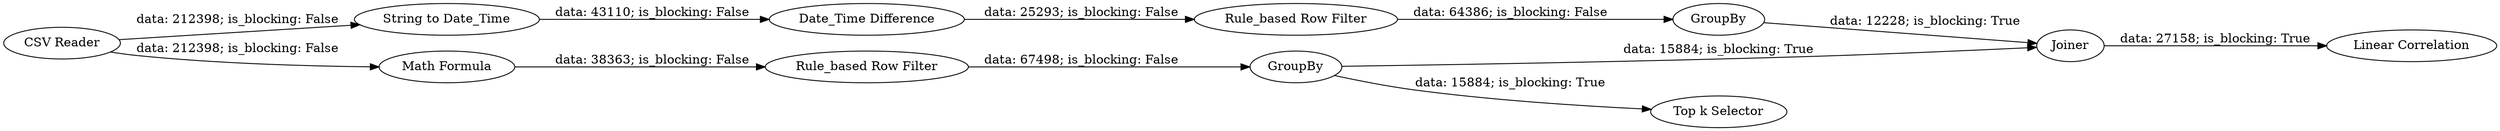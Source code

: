 digraph {
	"-6808562467975858558_3" [label="Rule_based Row Filter"]
	"-6808562467975858558_10" [label=Joiner]
	"-6808562467975858558_6" [label="String to Date_Time"]
	"-6808562467975858558_9" [label=GroupBy]
	"-6808562467975858558_2" [label="Math Formula"]
	"-6808562467975858558_7" [label="Date_Time Difference"]
	"-6808562467975858558_8" [label="Rule_based Row Filter"]
	"-6808562467975858558_5" [label="Top k Selector"]
	"-6808562467975858558_4" [label=GroupBy]
	"-6808562467975858558_11" [label="Linear Correlation"]
	"-6808562467975858558_1" [label="CSV Reader"]
	"-6808562467975858558_6" -> "-6808562467975858558_7" [label="data: 43110; is_blocking: False"]
	"-6808562467975858558_3" -> "-6808562467975858558_4" [label="data: 67498; is_blocking: False"]
	"-6808562467975858558_9" -> "-6808562467975858558_10" [label="data: 12228; is_blocking: True"]
	"-6808562467975858558_1" -> "-6808562467975858558_2" [label="data: 212398; is_blocking: False"]
	"-6808562467975858558_4" -> "-6808562467975858558_5" [label="data: 15884; is_blocking: True"]
	"-6808562467975858558_1" -> "-6808562467975858558_6" [label="data: 212398; is_blocking: False"]
	"-6808562467975858558_2" -> "-6808562467975858558_3" [label="data: 38363; is_blocking: False"]
	"-6808562467975858558_4" -> "-6808562467975858558_10" [label="data: 15884; is_blocking: True"]
	"-6808562467975858558_8" -> "-6808562467975858558_9" [label="data: 64386; is_blocking: False"]
	"-6808562467975858558_10" -> "-6808562467975858558_11" [label="data: 27158; is_blocking: True"]
	"-6808562467975858558_7" -> "-6808562467975858558_8" [label="data: 25293; is_blocking: False"]
	rankdir=LR
}
